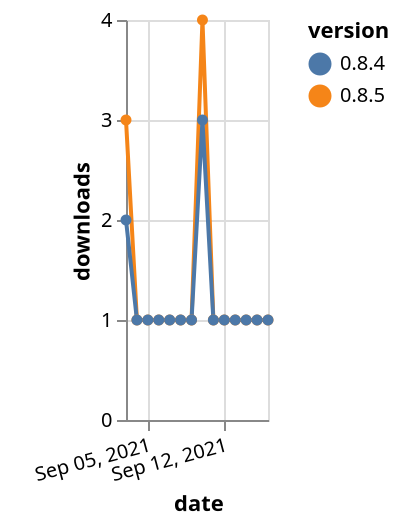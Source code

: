 {"$schema": "https://vega.github.io/schema/vega-lite/v5.json", "description": "A simple bar chart with embedded data.", "data": {"values": [{"date": "2021-09-03", "total": 58, "delta": 3, "version": "0.8.5"}, {"date": "2021-09-04", "total": 59, "delta": 1, "version": "0.8.5"}, {"date": "2021-09-05", "total": 60, "delta": 1, "version": "0.8.5"}, {"date": "2021-09-06", "total": 61, "delta": 1, "version": "0.8.5"}, {"date": "2021-09-07", "total": 62, "delta": 1, "version": "0.8.5"}, {"date": "2021-09-08", "total": 63, "delta": 1, "version": "0.8.5"}, {"date": "2021-09-09", "total": 64, "delta": 1, "version": "0.8.5"}, {"date": "2021-09-10", "total": 68, "delta": 4, "version": "0.8.5"}, {"date": "2021-09-11", "total": 69, "delta": 1, "version": "0.8.5"}, {"date": "2021-09-12", "total": 70, "delta": 1, "version": "0.8.5"}, {"date": "2021-09-13", "total": 71, "delta": 1, "version": "0.8.5"}, {"date": "2021-09-14", "total": 72, "delta": 1, "version": "0.8.5"}, {"date": "2021-09-15", "total": 73, "delta": 1, "version": "0.8.5"}, {"date": "2021-09-16", "total": 74, "delta": 1, "version": "0.8.5"}, {"date": "2021-09-03", "total": 188, "delta": 2, "version": "0.8.4"}, {"date": "2021-09-04", "total": 189, "delta": 1, "version": "0.8.4"}, {"date": "2021-09-05", "total": 190, "delta": 1, "version": "0.8.4"}, {"date": "2021-09-06", "total": 191, "delta": 1, "version": "0.8.4"}, {"date": "2021-09-07", "total": 192, "delta": 1, "version": "0.8.4"}, {"date": "2021-09-08", "total": 193, "delta": 1, "version": "0.8.4"}, {"date": "2021-09-09", "total": 194, "delta": 1, "version": "0.8.4"}, {"date": "2021-09-10", "total": 197, "delta": 3, "version": "0.8.4"}, {"date": "2021-09-11", "total": 198, "delta": 1, "version": "0.8.4"}, {"date": "2021-09-12", "total": 199, "delta": 1, "version": "0.8.4"}, {"date": "2021-09-13", "total": 200, "delta": 1, "version": "0.8.4"}, {"date": "2021-09-14", "total": 201, "delta": 1, "version": "0.8.4"}, {"date": "2021-09-15", "total": 202, "delta": 1, "version": "0.8.4"}, {"date": "2021-09-16", "total": 203, "delta": 1, "version": "0.8.4"}]}, "width": "container", "mark": {"type": "line", "point": {"filled": true}}, "encoding": {"x": {"field": "date", "type": "temporal", "timeUnit": "yearmonthdate", "title": "date", "axis": {"labelAngle": -15}}, "y": {"field": "delta", "type": "quantitative", "title": "downloads"}, "color": {"field": "version", "type": "nominal"}, "tooltip": {"field": "delta"}}}